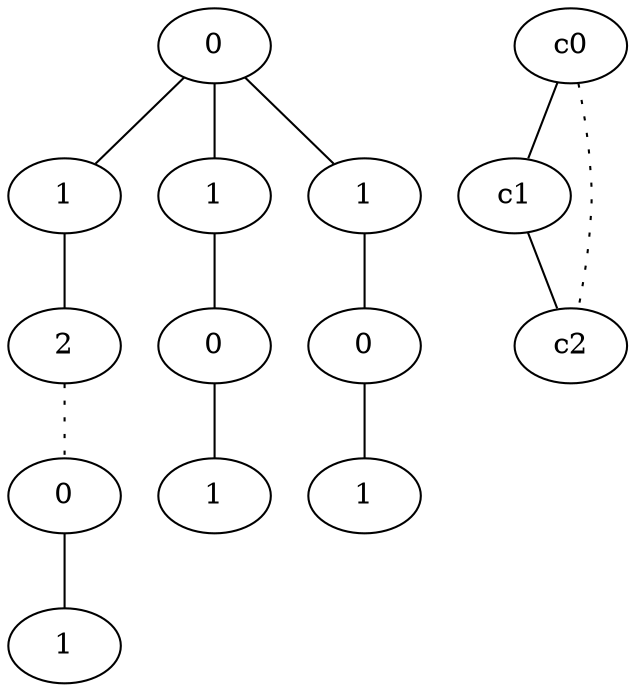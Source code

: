 graph {
a0[label=0];
a1[label=1];
a2[label=2];
a3[label=0];
a4[label=1];
a5[label=1];
a6[label=0];
a7[label=1];
a8[label=1];
a9[label=0];
a10[label=1];
a0 -- a1;
a0 -- a5;
a0 -- a8;
a1 -- a2;
a2 -- a3 [style=dotted];
a3 -- a4;
a5 -- a6;
a6 -- a7;
a8 -- a9;
a9 -- a10;
c0 -- c1;
c0 -- c2 [style=dotted];
c1 -- c2;
}
